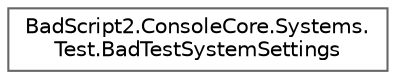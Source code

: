 digraph "Graphical Class Hierarchy"
{
 // LATEX_PDF_SIZE
  bgcolor="transparent";
  edge [fontname=Helvetica,fontsize=10,labelfontname=Helvetica,labelfontsize=10];
  node [fontname=Helvetica,fontsize=10,shape=box,height=0.2,width=0.4];
  rankdir="LR";
  Node0 [id="Node000000",label="BadScript2.ConsoleCore.Systems.\lTest.BadTestSystemSettings",height=0.2,width=0.4,color="grey40", fillcolor="white", style="filled",URL="$class_bad_script2_1_1_console_core_1_1_systems_1_1_test_1_1_bad_test_system_settings.html",tooltip="Test System Settings."];
}
